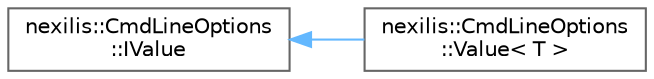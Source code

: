 digraph "Graphical Class Hierarchy"
{
 // LATEX_PDF_SIZE
  bgcolor="transparent";
  edge [fontname=Helvetica,fontsize=10,labelfontname=Helvetica,labelfontsize=10];
  node [fontname=Helvetica,fontsize=10,shape=box,height=0.2,width=0.4];
  rankdir="LR";
  Node0 [id="Node000000",label="nexilis::CmdLineOptions\l::IValue",height=0.2,width=0.4,color="grey40", fillcolor="white", style="filled",URL="$d2/d04/classnexilis_1_1CmdLineOptions_1_1IValue.html",tooltip=" "];
  Node0 -> Node1 [id="edge34_Node000000_Node000001",dir="back",color="steelblue1",style="solid",tooltip=" "];
  Node1 [id="Node000001",label="nexilis::CmdLineOptions\l::Value\< T \>",height=0.2,width=0.4,color="grey40", fillcolor="white", style="filled",URL="$d6/d09/classnexilis_1_1CmdLineOptions_1_1Value.html",tooltip=" "];
}
